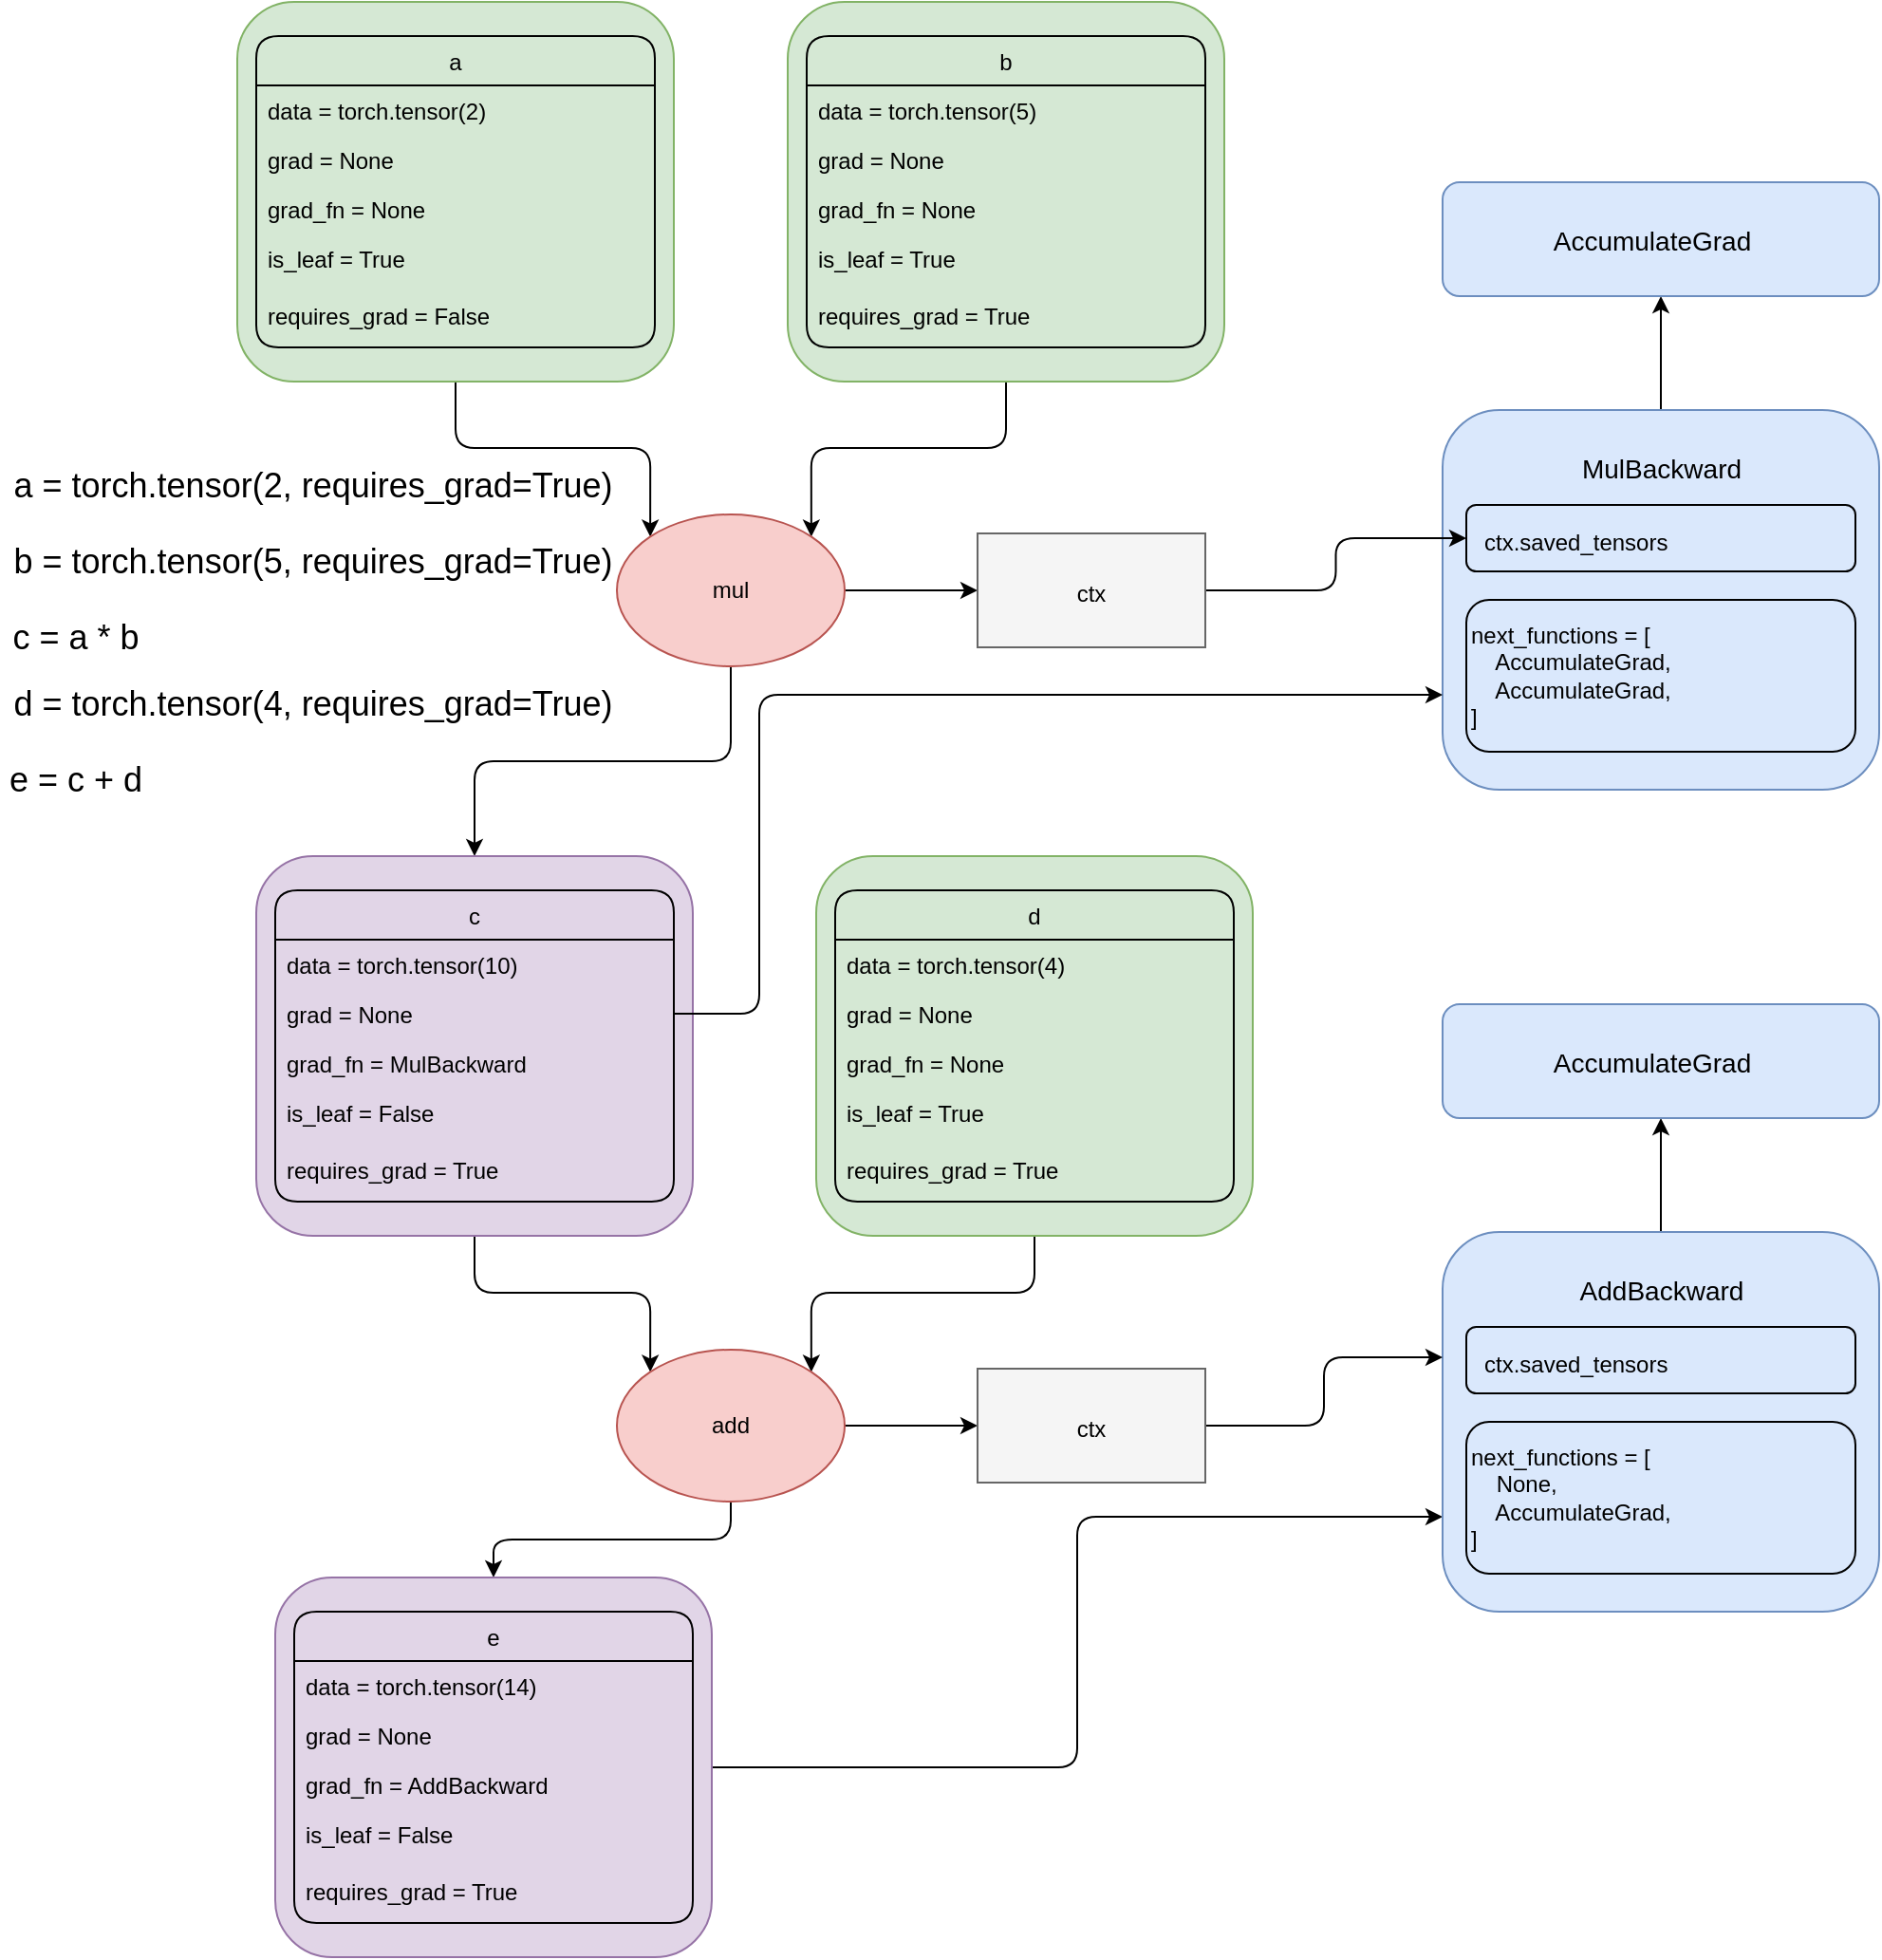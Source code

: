 <mxfile version="13.9.9" type="github">
  <diagram id="yRnguYs6hvbD5JJDKoyp" name="Page-1">
    <mxGraphModel dx="1145" dy="738" grid="1" gridSize="10" guides="1" tooltips="1" connect="1" arrows="1" fold="1" page="1" pageScale="1" pageWidth="850" pageHeight="1100" math="0" shadow="0">
      <root>
        <mxCell id="0" />
        <mxCell id="1" parent="0" />
        <mxCell id="xbXCiBL3qjypmOi7MR6_-115" style="edgeStyle=orthogonalEdgeStyle;rounded=1;orthogonalLoop=1;jettySize=auto;html=1;entryX=0;entryY=0;entryDx=0;entryDy=0;startSize=26;" parent="1" source="xbXCiBL3qjypmOi7MR6_-1" target="xbXCiBL3qjypmOi7MR6_-112" edge="1">
          <mxGeometry relative="1" as="geometry" />
        </mxCell>
        <mxCell id="xbXCiBL3qjypmOi7MR6_-1" value="" style="rounded=1;whiteSpace=wrap;html=1;fillColor=#d5e8d4;strokeColor=#82b366;" parent="1" vertex="1">
          <mxGeometry x="165" y="80" width="230" height="200" as="geometry" />
        </mxCell>
        <mxCell id="xbXCiBL3qjypmOi7MR6_-16" value="a" style="swimlane;fontStyle=0;childLayout=stackLayout;horizontal=1;startSize=26;fillColor=none;horizontalStack=0;resizeParent=1;resizeParentMax=0;resizeLast=0;collapsible=1;marginBottom=0;rounded=1;swimlaneLine=1;glass=0;sketch=0;shadow=0;" parent="1" vertex="1">
          <mxGeometry x="175" y="98" width="210" height="164" as="geometry">
            <mxRectangle x="80" y="110" width="40" height="26" as="alternateBounds" />
          </mxGeometry>
        </mxCell>
        <mxCell id="xbXCiBL3qjypmOi7MR6_-17" value="data = torch.tensor(2)" style="text;strokeColor=none;fillColor=none;align=left;verticalAlign=top;spacingLeft=4;spacingRight=4;overflow=hidden;rotatable=0;points=[[0,0.5],[1,0.5]];portConstraint=eastwest;" parent="xbXCiBL3qjypmOi7MR6_-16" vertex="1">
          <mxGeometry y="26" width="210" height="26" as="geometry" />
        </mxCell>
        <mxCell id="xbXCiBL3qjypmOi7MR6_-18" value="grad = None" style="text;strokeColor=none;fillColor=none;align=left;verticalAlign=top;spacingLeft=4;spacingRight=4;overflow=hidden;rotatable=0;points=[[0,0.5],[1,0.5]];portConstraint=eastwest;" parent="xbXCiBL3qjypmOi7MR6_-16" vertex="1">
          <mxGeometry y="52" width="210" height="26" as="geometry" />
        </mxCell>
        <mxCell id="xbXCiBL3qjypmOi7MR6_-19" value="grad_fn = None" style="text;strokeColor=none;fillColor=none;align=left;verticalAlign=top;spacingLeft=4;spacingRight=4;overflow=hidden;rotatable=0;points=[[0,0.5],[1,0.5]];portConstraint=eastwest;" parent="xbXCiBL3qjypmOi7MR6_-16" vertex="1">
          <mxGeometry y="78" width="210" height="26" as="geometry" />
        </mxCell>
        <mxCell id="xbXCiBL3qjypmOi7MR6_-95" value="is_leaf = True" style="text;strokeColor=none;fillColor=none;spacingLeft=4;spacingRight=4;overflow=hidden;rotatable=0;points=[[0,0.5],[1,0.5]];portConstraint=eastwest;fontSize=12;rounded=1;shadow=0;glass=0;sketch=0;startSize=26;" parent="xbXCiBL3qjypmOi7MR6_-16" vertex="1">
          <mxGeometry y="104" width="210" height="30" as="geometry" />
        </mxCell>
        <mxCell id="xbXCiBL3qjypmOi7MR6_-96" value="requires_grad = False" style="text;strokeColor=none;fillColor=none;spacingLeft=4;spacingRight=4;overflow=hidden;rotatable=0;points=[[0,0.5],[1,0.5]];portConstraint=eastwest;fontSize=12;rounded=1;shadow=0;glass=0;sketch=0;startSize=26;" parent="xbXCiBL3qjypmOi7MR6_-16" vertex="1">
          <mxGeometry y="134" width="210" height="30" as="geometry" />
        </mxCell>
        <mxCell id="xbXCiBL3qjypmOi7MR6_-116" style="edgeStyle=orthogonalEdgeStyle;rounded=1;orthogonalLoop=1;jettySize=auto;html=1;exitX=0.5;exitY=1;exitDx=0;exitDy=0;entryX=1;entryY=0;entryDx=0;entryDy=0;startSize=26;" parent="1" source="xbXCiBL3qjypmOi7MR6_-105" target="xbXCiBL3qjypmOi7MR6_-112" edge="1">
          <mxGeometry relative="1" as="geometry" />
        </mxCell>
        <mxCell id="xbXCiBL3qjypmOi7MR6_-105" value="" style="rounded=1;whiteSpace=wrap;html=1;fillColor=#d5e8d4;strokeColor=#82b366;" parent="1" vertex="1">
          <mxGeometry x="455" y="80" width="230" height="200" as="geometry" />
        </mxCell>
        <mxCell id="xbXCiBL3qjypmOi7MR6_-106" value="b" style="swimlane;fontStyle=0;childLayout=stackLayout;horizontal=1;startSize=26;fillColor=none;horizontalStack=0;resizeParent=1;resizeParentMax=0;resizeLast=0;collapsible=1;marginBottom=0;rounded=1;swimlaneLine=1;glass=0;sketch=0;shadow=0;" parent="1" vertex="1">
          <mxGeometry x="465" y="98" width="210" height="164" as="geometry">
            <mxRectangle x="80" y="110" width="40" height="26" as="alternateBounds" />
          </mxGeometry>
        </mxCell>
        <mxCell id="xbXCiBL3qjypmOi7MR6_-107" value="data = torch.tensor(5)" style="text;strokeColor=none;fillColor=none;align=left;verticalAlign=top;spacingLeft=4;spacingRight=4;overflow=hidden;rotatable=0;points=[[0,0.5],[1,0.5]];portConstraint=eastwest;" parent="xbXCiBL3qjypmOi7MR6_-106" vertex="1">
          <mxGeometry y="26" width="210" height="26" as="geometry" />
        </mxCell>
        <mxCell id="xbXCiBL3qjypmOi7MR6_-108" value="grad = None" style="text;strokeColor=none;fillColor=none;align=left;verticalAlign=top;spacingLeft=4;spacingRight=4;overflow=hidden;rotatable=0;points=[[0,0.5],[1,0.5]];portConstraint=eastwest;" parent="xbXCiBL3qjypmOi7MR6_-106" vertex="1">
          <mxGeometry y="52" width="210" height="26" as="geometry" />
        </mxCell>
        <mxCell id="xbXCiBL3qjypmOi7MR6_-109" value="grad_fn = None" style="text;strokeColor=none;fillColor=none;align=left;verticalAlign=top;spacingLeft=4;spacingRight=4;overflow=hidden;rotatable=0;points=[[0,0.5],[1,0.5]];portConstraint=eastwest;" parent="xbXCiBL3qjypmOi7MR6_-106" vertex="1">
          <mxGeometry y="78" width="210" height="26" as="geometry" />
        </mxCell>
        <mxCell id="xbXCiBL3qjypmOi7MR6_-110" value="is_leaf = True" style="text;strokeColor=none;fillColor=none;spacingLeft=4;spacingRight=4;overflow=hidden;rotatable=0;points=[[0,0.5],[1,0.5]];portConstraint=eastwest;fontSize=12;rounded=1;shadow=0;glass=0;sketch=0;startSize=26;" parent="xbXCiBL3qjypmOi7MR6_-106" vertex="1">
          <mxGeometry y="104" width="210" height="30" as="geometry" />
        </mxCell>
        <mxCell id="xbXCiBL3qjypmOi7MR6_-111" value="requires_grad = True" style="text;strokeColor=none;fillColor=none;spacingLeft=4;spacingRight=4;overflow=hidden;rotatable=0;points=[[0,0.5],[1,0.5]];portConstraint=eastwest;fontSize=12;rounded=1;shadow=0;glass=0;sketch=0;startSize=26;fontStyle=0" parent="xbXCiBL3qjypmOi7MR6_-106" vertex="1">
          <mxGeometry y="134" width="210" height="30" as="geometry" />
        </mxCell>
        <mxCell id="xbXCiBL3qjypmOi7MR6_-124" style="edgeStyle=orthogonalEdgeStyle;rounded=1;orthogonalLoop=1;jettySize=auto;html=1;entryX=0.5;entryY=0;entryDx=0;entryDy=0;startSize=26;" parent="1" source="xbXCiBL3qjypmOi7MR6_-112" target="xbXCiBL3qjypmOi7MR6_-117" edge="1">
          <mxGeometry relative="1" as="geometry">
            <mxPoint x="280" y="440" as="sourcePoint" />
          </mxGeometry>
        </mxCell>
        <mxCell id="I5uXExxvPvJX1PheCcKH-10" style="edgeStyle=orthogonalEdgeStyle;rounded=1;orthogonalLoop=1;jettySize=auto;html=1;entryX=0;entryY=0.5;entryDx=0;entryDy=0;startSize=26;fontSize=18;" edge="1" parent="1" source="xbXCiBL3qjypmOi7MR6_-112" target="I5uXExxvPvJX1PheCcKH-8">
          <mxGeometry relative="1" as="geometry" />
        </mxCell>
        <mxCell id="xbXCiBL3qjypmOi7MR6_-112" value="" style="ellipse;whiteSpace=wrap;html=1;rounded=1;shadow=0;glass=0;sketch=0;startSize=26;fillColor=#f8cecc;strokeColor=#b85450;" parent="1" vertex="1">
          <mxGeometry x="365" y="350" width="120" height="80" as="geometry" />
        </mxCell>
        <mxCell id="xbXCiBL3qjypmOi7MR6_-113" value="mul" style="text;html=1;strokeColor=none;fillColor=none;align=center;verticalAlign=middle;whiteSpace=wrap;rounded=0;shadow=0;glass=0;sketch=0;startSize=26;" parent="1" vertex="1">
          <mxGeometry x="405" y="380" width="40" height="20" as="geometry" />
        </mxCell>
        <mxCell id="I5uXExxvPvJX1PheCcKH-84" style="edgeStyle=orthogonalEdgeStyle;rounded=1;orthogonalLoop=1;jettySize=auto;html=1;entryX=0;entryY=0;entryDx=0;entryDy=0;startSize=26;fontSize=18;" edge="1" parent="1" source="xbXCiBL3qjypmOi7MR6_-117" target="I5uXExxvPvJX1PheCcKH-82">
          <mxGeometry relative="1" as="geometry" />
        </mxCell>
        <mxCell id="xbXCiBL3qjypmOi7MR6_-117" value="" style="rounded=1;whiteSpace=wrap;html=1;fillColor=#e1d5e7;strokeColor=#9673a6;" parent="1" vertex="1">
          <mxGeometry x="175" y="530" width="230" height="200" as="geometry" />
        </mxCell>
        <mxCell id="xbXCiBL3qjypmOi7MR6_-118" value="c" style="swimlane;fontStyle=0;childLayout=stackLayout;horizontal=1;startSize=26;fillColor=none;horizontalStack=0;resizeParent=1;resizeParentMax=0;resizeLast=0;collapsible=1;marginBottom=0;rounded=1;swimlaneLine=1;glass=0;sketch=0;shadow=0;" parent="1" vertex="1">
          <mxGeometry x="185" y="548" width="210" height="164" as="geometry">
            <mxRectangle x="80" y="110" width="40" height="26" as="alternateBounds" />
          </mxGeometry>
        </mxCell>
        <mxCell id="xbXCiBL3qjypmOi7MR6_-119" value="data = torch.tensor(10)" style="text;strokeColor=none;fillColor=none;align=left;verticalAlign=top;spacingLeft=4;spacingRight=4;overflow=hidden;rotatable=0;points=[[0,0.5],[1,0.5]];portConstraint=eastwest;" parent="xbXCiBL3qjypmOi7MR6_-118" vertex="1">
          <mxGeometry y="26" width="210" height="26" as="geometry" />
        </mxCell>
        <mxCell id="xbXCiBL3qjypmOi7MR6_-120" value="grad = None" style="text;strokeColor=none;fillColor=none;align=left;verticalAlign=top;spacingLeft=4;spacingRight=4;overflow=hidden;rotatable=0;points=[[0,0.5],[1,0.5]];portConstraint=eastwest;" parent="xbXCiBL3qjypmOi7MR6_-118" vertex="1">
          <mxGeometry y="52" width="210" height="26" as="geometry" />
        </mxCell>
        <mxCell id="xbXCiBL3qjypmOi7MR6_-121" value="grad_fn = MulBackward" style="text;strokeColor=none;fillColor=none;align=left;verticalAlign=top;spacingLeft=4;spacingRight=4;overflow=hidden;rotatable=0;points=[[0,0.5],[1,0.5]];portConstraint=eastwest;" parent="xbXCiBL3qjypmOi7MR6_-118" vertex="1">
          <mxGeometry y="78" width="210" height="26" as="geometry" />
        </mxCell>
        <mxCell id="xbXCiBL3qjypmOi7MR6_-122" value="is_leaf = False" style="text;strokeColor=none;fillColor=none;spacingLeft=4;spacingRight=4;overflow=hidden;rotatable=0;points=[[0,0.5],[1,0.5]];portConstraint=eastwest;fontSize=12;rounded=1;shadow=0;glass=0;sketch=0;startSize=26;" parent="xbXCiBL3qjypmOi7MR6_-118" vertex="1">
          <mxGeometry y="104" width="210" height="30" as="geometry" />
        </mxCell>
        <mxCell id="xbXCiBL3qjypmOi7MR6_-123" value="requires_grad = True" style="text;strokeColor=none;fillColor=none;spacingLeft=4;spacingRight=4;overflow=hidden;rotatable=0;points=[[0,0.5],[1,0.5]];portConstraint=eastwest;fontSize=12;rounded=1;shadow=0;glass=0;sketch=0;startSize=26;" parent="xbXCiBL3qjypmOi7MR6_-118" vertex="1">
          <mxGeometry y="134" width="210" height="30" as="geometry" />
        </mxCell>
        <mxCell id="xbXCiBL3qjypmOi7MR6_-125" value="&lt;font style=&quot;font-size: 18px&quot;&gt;a = torch.tensor(2, requires_grad=True)&lt;/font&gt;" style="text;html=1;align=center;verticalAlign=middle;whiteSpace=wrap;rounded=0;shadow=0;glass=0;sketch=0;startSize=26;fontSize=18;fontStyle=0;labelPosition=center;verticalLabelPosition=middle;" parent="1" vertex="1">
          <mxGeometry x="40" y="320" width="330" height="30" as="geometry" />
        </mxCell>
        <mxCell id="xbXCiBL3qjypmOi7MR6_-126" value="&lt;font style=&quot;font-size: 18px&quot;&gt;b = torch.tensor(5, requires_grad=True)&lt;/font&gt;" style="text;html=1;align=center;verticalAlign=middle;whiteSpace=wrap;rounded=0;shadow=0;glass=0;sketch=0;startSize=26;fontSize=18;fontStyle=0;labelPosition=center;verticalLabelPosition=middle;" parent="1" vertex="1">
          <mxGeometry x="40" y="360" width="330" height="30" as="geometry" />
        </mxCell>
        <mxCell id="xbXCiBL3qjypmOi7MR6_-127" value="&lt;font style=&quot;font-size: 18px;&quot;&gt;c = a * b&lt;/font&gt;" style="text;html=1;align=center;verticalAlign=middle;whiteSpace=wrap;rounded=0;shadow=0;glass=0;sketch=0;startSize=26;fontSize=18;fontStyle=0;labelPosition=center;verticalLabelPosition=middle;" parent="1" vertex="1">
          <mxGeometry x="40" y="400" width="80" height="30" as="geometry" />
        </mxCell>
        <mxCell id="I5uXExxvPvJX1PheCcKH-109" style="edgeStyle=orthogonalEdgeStyle;rounded=1;orthogonalLoop=1;jettySize=auto;html=1;entryX=0.5;entryY=1;entryDx=0;entryDy=0;startSize=26;fontSize=18;" edge="1" parent="1" source="I5uXExxvPvJX1PheCcKH-1" target="I5uXExxvPvJX1PheCcKH-27">
          <mxGeometry relative="1" as="geometry" />
        </mxCell>
        <mxCell id="I5uXExxvPvJX1PheCcKH-1" value="" style="rounded=1;whiteSpace=wrap;html=1;fillColor=#dae8fc;strokeColor=#6c8ebf;" vertex="1" parent="1">
          <mxGeometry x="800" y="295" width="230" height="200" as="geometry" />
        </mxCell>
        <mxCell id="I5uXExxvPvJX1PheCcKH-18" style="edgeStyle=orthogonalEdgeStyle;rounded=1;orthogonalLoop=1;jettySize=auto;html=1;entryX=0;entryY=0.5;entryDx=0;entryDy=0;startSize=26;fontSize=18;" edge="1" parent="1" source="I5uXExxvPvJX1PheCcKH-8" target="I5uXExxvPvJX1PheCcKH-17">
          <mxGeometry relative="1" as="geometry" />
        </mxCell>
        <mxCell id="I5uXExxvPvJX1PheCcKH-8" value="" style="rounded=0;whiteSpace=wrap;html=1;shadow=0;glass=0;sketch=0;startSize=26;fillColor=#f5f5f5;fontSize=18;strokeColor=#666666;fontColor=#333333;" vertex="1" parent="1">
          <mxGeometry x="555" y="360" width="120" height="60" as="geometry" />
        </mxCell>
        <mxCell id="I5uXExxvPvJX1PheCcKH-9" value="&lt;font style=&quot;font-size: 12px&quot;&gt;ctx&lt;/font&gt;" style="text;html=1;strokeColor=none;fillColor=none;align=center;verticalAlign=middle;whiteSpace=wrap;rounded=0;shadow=0;glass=0;sketch=0;startSize=26;fontSize=18;" vertex="1" parent="1">
          <mxGeometry x="595" y="380" width="40" height="20" as="geometry" />
        </mxCell>
        <mxCell id="I5uXExxvPvJX1PheCcKH-14" value="&lt;font style=&quot;font-size: 14px&quot;&gt;MulBackward&lt;/font&gt;" style="text;html=1;strokeColor=none;fillColor=none;align=center;verticalAlign=middle;whiteSpace=wrap;rounded=0;shadow=0;glass=0;sketch=0;startSize=26;fontSize=18;" vertex="1" parent="1">
          <mxGeometry x="862.5" y="315" width="105" height="20" as="geometry" />
        </mxCell>
        <mxCell id="I5uXExxvPvJX1PheCcKH-17" value="&lt;div&gt;&lt;br&gt;&lt;/div&gt;" style="rounded=1;whiteSpace=wrap;html=1;shadow=0;glass=0;sketch=0;startSize=26;fillColor=none;fontSize=18;align=left;" vertex="1" parent="1">
          <mxGeometry x="812.5" y="345" width="205" height="35" as="geometry" />
        </mxCell>
        <mxCell id="I5uXExxvPvJX1PheCcKH-19" value="&lt;div style=&quot;font-size: 12px&quot;&gt;&lt;font style=&quot;font-size: 12px&quot;&gt;next_functions = [&lt;/font&gt;&lt;/div&gt;&lt;div style=&quot;font-size: 12px&quot;&gt;&lt;font style=&quot;font-size: 12px&quot;&gt;&amp;nbsp;&amp;nbsp;&amp;nbsp; AccumulateGrad,&lt;br&gt;&lt;/font&gt;&lt;/div&gt;&lt;div style=&quot;font-size: 12px&quot;&gt;&lt;font style=&quot;font-size: 12px&quot;&gt;&amp;nbsp;&amp;nbsp;&amp;nbsp; AccumulateGrad,&lt;/font&gt;&lt;/div&gt;&lt;div style=&quot;font-size: 12px&quot;&gt;&lt;font style=&quot;font-size: 12px&quot;&gt;]&lt;br&gt;&lt;/font&gt;&lt;/div&gt;" style="rounded=1;whiteSpace=wrap;html=1;shadow=0;glass=0;sketch=0;startSize=26;fillColor=none;fontSize=18;align=left;" vertex="1" parent="1">
          <mxGeometry x="812.5" y="395" width="205" height="80" as="geometry" />
        </mxCell>
        <mxCell id="I5uXExxvPvJX1PheCcKH-21" value="&lt;div align=&quot;left&quot;&gt;&lt;font style=&quot;font-size: 12px&quot;&gt;ctx.saved_tensors&lt;/font&gt;&lt;/div&gt;" style="text;html=1;strokeColor=none;fillColor=none;align=left;verticalAlign=middle;whiteSpace=wrap;rounded=0;shadow=0;glass=0;sketch=0;startSize=26;fontSize=18;" vertex="1" parent="1">
          <mxGeometry x="820" y="352.5" width="180" height="20" as="geometry" />
        </mxCell>
        <mxCell id="I5uXExxvPvJX1PheCcKH-27" value="" style="rounded=1;whiteSpace=wrap;html=1;fillColor=#dae8fc;strokeColor=#6c8ebf;" vertex="1" parent="1">
          <mxGeometry x="800" y="175" width="230" height="60" as="geometry" />
        </mxCell>
        <mxCell id="I5uXExxvPvJX1PheCcKH-28" value="&lt;font style=&quot;font-size: 14px&quot;&gt;AccumulateGrad&lt;/font&gt;" style="text;html=1;strokeColor=none;fillColor=none;align=center;verticalAlign=middle;whiteSpace=wrap;rounded=0;shadow=0;glass=0;sketch=0;startSize=26;fontSize=18;" vertex="1" parent="1">
          <mxGeometry x="857.5" y="195" width="105" height="20" as="geometry" />
        </mxCell>
        <mxCell id="I5uXExxvPvJX1PheCcKH-35" value="&lt;font style=&quot;font-size: 12px&quot;&gt;1.0&lt;/font&gt;" style="text;html=1;strokeColor=none;fillColor=none;align=center;verticalAlign=middle;whiteSpace=wrap;rounded=0;shadow=0;glass=0;sketch=0;startSize=26;fontSize=18;" vertex="1" parent="1">
          <mxGeometry x="500" y="629" width="40" height="20" as="geometry" />
        </mxCell>
        <mxCell id="I5uXExxvPvJX1PheCcKH-65" value="&lt;font style=&quot;font-size: 18px&quot;&gt;d = torch.tensor(4, requires_grad=True)&lt;/font&gt;" style="text;html=1;align=center;verticalAlign=middle;whiteSpace=wrap;rounded=0;shadow=0;glass=0;sketch=0;startSize=26;fontSize=18;fontStyle=0;labelPosition=center;verticalLabelPosition=middle;" vertex="1" parent="1">
          <mxGeometry x="40" y="435" width="330" height="30" as="geometry" />
        </mxCell>
        <mxCell id="I5uXExxvPvJX1PheCcKH-66" value="&lt;font style=&quot;font-size: 18px&quot;&gt;e = c + d&lt;br&gt;&lt;/font&gt;" style="text;html=1;align=center;verticalAlign=middle;whiteSpace=wrap;rounded=0;shadow=0;glass=0;sketch=0;startSize=26;fontSize=18;fontStyle=0;labelPosition=center;verticalLabelPosition=middle;" vertex="1" parent="1">
          <mxGeometry x="40" y="475" width="80" height="30" as="geometry" />
        </mxCell>
        <mxCell id="I5uXExxvPvJX1PheCcKH-85" style="edgeStyle=orthogonalEdgeStyle;rounded=1;orthogonalLoop=1;jettySize=auto;html=1;entryX=1;entryY=0;entryDx=0;entryDy=0;startSize=26;fontSize=18;" edge="1" parent="1" source="I5uXExxvPvJX1PheCcKH-73" target="I5uXExxvPvJX1PheCcKH-82">
          <mxGeometry relative="1" as="geometry" />
        </mxCell>
        <mxCell id="I5uXExxvPvJX1PheCcKH-73" value="" style="rounded=1;whiteSpace=wrap;html=1;fillColor=#d5e8d4;strokeColor=#82b366;" vertex="1" parent="1">
          <mxGeometry x="470" y="530" width="230" height="200" as="geometry" />
        </mxCell>
        <mxCell id="I5uXExxvPvJX1PheCcKH-74" value="d" style="swimlane;fontStyle=0;childLayout=stackLayout;horizontal=1;startSize=26;fillColor=none;horizontalStack=0;resizeParent=1;resizeParentMax=0;resizeLast=0;collapsible=1;marginBottom=0;rounded=1;swimlaneLine=1;glass=0;sketch=0;shadow=0;" vertex="1" parent="1">
          <mxGeometry x="480" y="548" width="210" height="164" as="geometry">
            <mxRectangle x="80" y="110" width="40" height="26" as="alternateBounds" />
          </mxGeometry>
        </mxCell>
        <mxCell id="I5uXExxvPvJX1PheCcKH-75" value="data = torch.tensor(4)" style="text;strokeColor=none;fillColor=none;align=left;verticalAlign=top;spacingLeft=4;spacingRight=4;overflow=hidden;rotatable=0;points=[[0,0.5],[1,0.5]];portConstraint=eastwest;" vertex="1" parent="I5uXExxvPvJX1PheCcKH-74">
          <mxGeometry y="26" width="210" height="26" as="geometry" />
        </mxCell>
        <mxCell id="I5uXExxvPvJX1PheCcKH-76" value="grad = None" style="text;strokeColor=none;fillColor=none;align=left;verticalAlign=top;spacingLeft=4;spacingRight=4;overflow=hidden;rotatable=0;points=[[0,0.5],[1,0.5]];portConstraint=eastwest;" vertex="1" parent="I5uXExxvPvJX1PheCcKH-74">
          <mxGeometry y="52" width="210" height="26" as="geometry" />
        </mxCell>
        <mxCell id="I5uXExxvPvJX1PheCcKH-77" value="grad_fn = None" style="text;strokeColor=none;fillColor=none;align=left;verticalAlign=top;spacingLeft=4;spacingRight=4;overflow=hidden;rotatable=0;points=[[0,0.5],[1,0.5]];portConstraint=eastwest;" vertex="1" parent="I5uXExxvPvJX1PheCcKH-74">
          <mxGeometry y="78" width="210" height="26" as="geometry" />
        </mxCell>
        <mxCell id="I5uXExxvPvJX1PheCcKH-78" value="is_leaf = True" style="text;strokeColor=none;fillColor=none;spacingLeft=4;spacingRight=4;overflow=hidden;rotatable=0;points=[[0,0.5],[1,0.5]];portConstraint=eastwest;fontSize=12;rounded=1;shadow=0;glass=0;sketch=0;startSize=26;" vertex="1" parent="I5uXExxvPvJX1PheCcKH-74">
          <mxGeometry y="104" width="210" height="30" as="geometry" />
        </mxCell>
        <mxCell id="I5uXExxvPvJX1PheCcKH-79" value="requires_grad = True" style="text;strokeColor=none;fillColor=none;spacingLeft=4;spacingRight=4;overflow=hidden;rotatable=0;points=[[0,0.5],[1,0.5]];portConstraint=eastwest;fontSize=12;rounded=1;shadow=0;glass=0;sketch=0;startSize=26;fontStyle=0" vertex="1" parent="I5uXExxvPvJX1PheCcKH-74">
          <mxGeometry y="134" width="210" height="30" as="geometry" />
        </mxCell>
        <mxCell id="I5uXExxvPvJX1PheCcKH-81" style="edgeStyle=orthogonalEdgeStyle;rounded=1;orthogonalLoop=1;jettySize=auto;html=1;entryX=0;entryY=0.75;entryDx=0;entryDy=0;startSize=26;fontSize=18;" edge="1" parent="1" source="xbXCiBL3qjypmOi7MR6_-120" target="I5uXExxvPvJX1PheCcKH-1">
          <mxGeometry relative="1" as="geometry">
            <Array as="points">
              <mxPoint x="440" y="613" />
              <mxPoint x="440" y="445" />
            </Array>
          </mxGeometry>
        </mxCell>
        <mxCell id="I5uXExxvPvJX1PheCcKH-93" style="edgeStyle=orthogonalEdgeStyle;rounded=1;orthogonalLoop=1;jettySize=auto;html=1;entryX=0.5;entryY=0;entryDx=0;entryDy=0;startSize=26;fontSize=18;" edge="1" parent="1" source="I5uXExxvPvJX1PheCcKH-82" target="I5uXExxvPvJX1PheCcKH-86">
          <mxGeometry relative="1" as="geometry" />
        </mxCell>
        <mxCell id="I5uXExxvPvJX1PheCcKH-107" style="edgeStyle=orthogonalEdgeStyle;rounded=1;orthogonalLoop=1;jettySize=auto;html=1;entryX=0;entryY=0.5;entryDx=0;entryDy=0;startSize=26;fontSize=18;" edge="1" parent="1" source="I5uXExxvPvJX1PheCcKH-82" target="I5uXExxvPvJX1PheCcKH-105">
          <mxGeometry relative="1" as="geometry" />
        </mxCell>
        <mxCell id="I5uXExxvPvJX1PheCcKH-82" value="" style="ellipse;whiteSpace=wrap;html=1;rounded=1;shadow=0;glass=0;sketch=0;startSize=26;fillColor=#f8cecc;strokeColor=#b85450;" vertex="1" parent="1">
          <mxGeometry x="365" y="790" width="120" height="80" as="geometry" />
        </mxCell>
        <mxCell id="I5uXExxvPvJX1PheCcKH-83" value="add" style="text;html=1;strokeColor=none;fillColor=none;align=center;verticalAlign=middle;whiteSpace=wrap;rounded=0;shadow=0;glass=0;sketch=0;startSize=26;" vertex="1" parent="1">
          <mxGeometry x="405" y="820" width="40" height="20" as="geometry" />
        </mxCell>
        <mxCell id="I5uXExxvPvJX1PheCcKH-111" style="edgeStyle=orthogonalEdgeStyle;rounded=1;orthogonalLoop=1;jettySize=auto;html=1;entryX=0;entryY=0.75;entryDx=0;entryDy=0;startSize=26;fontSize=18;" edge="1" parent="1" source="I5uXExxvPvJX1PheCcKH-86" target="I5uXExxvPvJX1PheCcKH-95">
          <mxGeometry relative="1" as="geometry" />
        </mxCell>
        <mxCell id="I5uXExxvPvJX1PheCcKH-86" value="" style="rounded=1;whiteSpace=wrap;html=1;fillColor=#e1d5e7;strokeColor=#9673a6;" vertex="1" parent="1">
          <mxGeometry x="185" y="910" width="230" height="200" as="geometry" />
        </mxCell>
        <mxCell id="I5uXExxvPvJX1PheCcKH-87" value="e" style="swimlane;fontStyle=0;childLayout=stackLayout;horizontal=1;startSize=26;fillColor=none;horizontalStack=0;resizeParent=1;resizeParentMax=0;resizeLast=0;collapsible=1;marginBottom=0;rounded=1;swimlaneLine=1;glass=0;sketch=0;shadow=0;" vertex="1" parent="1">
          <mxGeometry x="195" y="928" width="210" height="164" as="geometry">
            <mxRectangle x="80" y="110" width="40" height="26" as="alternateBounds" />
          </mxGeometry>
        </mxCell>
        <mxCell id="I5uXExxvPvJX1PheCcKH-88" value="data = torch.tensor(14)" style="text;strokeColor=none;fillColor=none;align=left;verticalAlign=top;spacingLeft=4;spacingRight=4;overflow=hidden;rotatable=0;points=[[0,0.5],[1,0.5]];portConstraint=eastwest;" vertex="1" parent="I5uXExxvPvJX1PheCcKH-87">
          <mxGeometry y="26" width="210" height="26" as="geometry" />
        </mxCell>
        <mxCell id="I5uXExxvPvJX1PheCcKH-89" value="grad = None" style="text;strokeColor=none;fillColor=none;align=left;verticalAlign=top;spacingLeft=4;spacingRight=4;overflow=hidden;rotatable=0;points=[[0,0.5],[1,0.5]];portConstraint=eastwest;" vertex="1" parent="I5uXExxvPvJX1PheCcKH-87">
          <mxGeometry y="52" width="210" height="26" as="geometry" />
        </mxCell>
        <mxCell id="I5uXExxvPvJX1PheCcKH-90" value="grad_fn = AddBackward" style="text;strokeColor=none;fillColor=none;align=left;verticalAlign=top;spacingLeft=4;spacingRight=4;overflow=hidden;rotatable=0;points=[[0,0.5],[1,0.5]];portConstraint=eastwest;" vertex="1" parent="I5uXExxvPvJX1PheCcKH-87">
          <mxGeometry y="78" width="210" height="26" as="geometry" />
        </mxCell>
        <mxCell id="I5uXExxvPvJX1PheCcKH-91" value="is_leaf = False" style="text;strokeColor=none;fillColor=none;spacingLeft=4;spacingRight=4;overflow=hidden;rotatable=0;points=[[0,0.5],[1,0.5]];portConstraint=eastwest;fontSize=12;rounded=1;shadow=0;glass=0;sketch=0;startSize=26;" vertex="1" parent="I5uXExxvPvJX1PheCcKH-87">
          <mxGeometry y="104" width="210" height="30" as="geometry" />
        </mxCell>
        <mxCell id="I5uXExxvPvJX1PheCcKH-92" value="requires_grad = True" style="text;strokeColor=none;fillColor=none;spacingLeft=4;spacingRight=4;overflow=hidden;rotatable=0;points=[[0,0.5],[1,0.5]];portConstraint=eastwest;fontSize=12;rounded=1;shadow=0;glass=0;sketch=0;startSize=26;" vertex="1" parent="I5uXExxvPvJX1PheCcKH-87">
          <mxGeometry y="134" width="210" height="30" as="geometry" />
        </mxCell>
        <mxCell id="I5uXExxvPvJX1PheCcKH-110" style="edgeStyle=orthogonalEdgeStyle;rounded=1;orthogonalLoop=1;jettySize=auto;html=1;entryX=0.5;entryY=1;entryDx=0;entryDy=0;startSize=26;fontSize=18;" edge="1" parent="1" source="I5uXExxvPvJX1PheCcKH-95" target="I5uXExxvPvJX1PheCcKH-101">
          <mxGeometry relative="1" as="geometry" />
        </mxCell>
        <mxCell id="I5uXExxvPvJX1PheCcKH-95" value="" style="rounded=1;whiteSpace=wrap;html=1;fillColor=#dae8fc;strokeColor=#6c8ebf;" vertex="1" parent="1">
          <mxGeometry x="800" y="728" width="230" height="200" as="geometry" />
        </mxCell>
        <mxCell id="I5uXExxvPvJX1PheCcKH-96" value="&lt;font style=&quot;font-size: 14px&quot;&gt;AddBackward&lt;/font&gt;" style="text;html=1;strokeColor=none;fillColor=none;align=center;verticalAlign=middle;whiteSpace=wrap;rounded=0;shadow=0;glass=0;sketch=0;startSize=26;fontSize=18;" vertex="1" parent="1">
          <mxGeometry x="862.5" y="748" width="105" height="20" as="geometry" />
        </mxCell>
        <mxCell id="I5uXExxvPvJX1PheCcKH-97" value="&lt;div&gt;&lt;br&gt;&lt;/div&gt;" style="rounded=1;whiteSpace=wrap;html=1;shadow=0;glass=0;sketch=0;startSize=26;fillColor=none;fontSize=18;align=left;" vertex="1" parent="1">
          <mxGeometry x="812.5" y="778" width="205" height="35" as="geometry" />
        </mxCell>
        <mxCell id="I5uXExxvPvJX1PheCcKH-98" value="&lt;div style=&quot;font-size: 12px&quot;&gt;&lt;font style=&quot;font-size: 12px&quot;&gt;next_functions = [&lt;/font&gt;&lt;/div&gt;&lt;div style=&quot;font-size: 12px&quot;&gt;&lt;font style=&quot;font-size: 12px&quot;&gt;&amp;nbsp;&amp;nbsp;&amp;nbsp; None,&lt;br&gt;&lt;/font&gt;&lt;/div&gt;&lt;div style=&quot;font-size: 12px&quot;&gt;&lt;font style=&quot;font-size: 12px&quot;&gt;&amp;nbsp;&amp;nbsp;&amp;nbsp; AccumulateGrad,&lt;/font&gt;&lt;/div&gt;&lt;div style=&quot;font-size: 12px&quot;&gt;&lt;font style=&quot;font-size: 12px&quot;&gt;]&lt;br&gt;&lt;/font&gt;&lt;/div&gt;" style="rounded=1;whiteSpace=wrap;html=1;shadow=0;glass=0;sketch=0;startSize=26;fillColor=none;fontSize=18;align=left;" vertex="1" parent="1">
          <mxGeometry x="812.5" y="828" width="205" height="80" as="geometry" />
        </mxCell>
        <mxCell id="I5uXExxvPvJX1PheCcKH-99" value="&lt;div align=&quot;left&quot;&gt;&lt;font style=&quot;font-size: 12px&quot;&gt;ctx.saved_tensors&lt;/font&gt;&lt;/div&gt;" style="text;html=1;strokeColor=none;fillColor=none;align=left;verticalAlign=middle;whiteSpace=wrap;rounded=0;shadow=0;glass=0;sketch=0;startSize=26;fontSize=18;" vertex="1" parent="1">
          <mxGeometry x="820" y="785.5" width="180" height="20" as="geometry" />
        </mxCell>
        <mxCell id="I5uXExxvPvJX1PheCcKH-101" value="" style="rounded=1;whiteSpace=wrap;html=1;fillColor=#dae8fc;strokeColor=#6c8ebf;" vertex="1" parent="1">
          <mxGeometry x="800" y="608" width="230" height="60" as="geometry" />
        </mxCell>
        <mxCell id="I5uXExxvPvJX1PheCcKH-102" value="&lt;font style=&quot;font-size: 14px&quot;&gt;AccumulateGrad&lt;/font&gt;" style="text;html=1;strokeColor=none;fillColor=none;align=center;verticalAlign=middle;whiteSpace=wrap;rounded=0;shadow=0;glass=0;sketch=0;startSize=26;fontSize=18;" vertex="1" parent="1">
          <mxGeometry x="857.5" y="628" width="105" height="20" as="geometry" />
        </mxCell>
        <mxCell id="I5uXExxvPvJX1PheCcKH-108" style="edgeStyle=orthogonalEdgeStyle;rounded=1;orthogonalLoop=1;jettySize=auto;html=1;entryX=0;entryY=0.33;entryDx=0;entryDy=0;entryPerimeter=0;startSize=26;fontSize=18;" edge="1" parent="1" source="I5uXExxvPvJX1PheCcKH-105" target="I5uXExxvPvJX1PheCcKH-95">
          <mxGeometry relative="1" as="geometry" />
        </mxCell>
        <mxCell id="I5uXExxvPvJX1PheCcKH-105" value="" style="rounded=0;whiteSpace=wrap;html=1;shadow=0;glass=0;sketch=0;startSize=26;fillColor=#f5f5f5;fontSize=18;strokeColor=#666666;fontColor=#333333;" vertex="1" parent="1">
          <mxGeometry x="555" y="800" width="120" height="60" as="geometry" />
        </mxCell>
        <mxCell id="I5uXExxvPvJX1PheCcKH-106" value="&lt;font style=&quot;font-size: 12px&quot;&gt;ctx&lt;/font&gt;" style="text;html=1;strokeColor=none;fillColor=none;align=center;verticalAlign=middle;whiteSpace=wrap;rounded=0;shadow=0;glass=0;sketch=0;startSize=26;fontSize=18;" vertex="1" parent="1">
          <mxGeometry x="595" y="820" width="40" height="20" as="geometry" />
        </mxCell>
      </root>
    </mxGraphModel>
  </diagram>
</mxfile>

